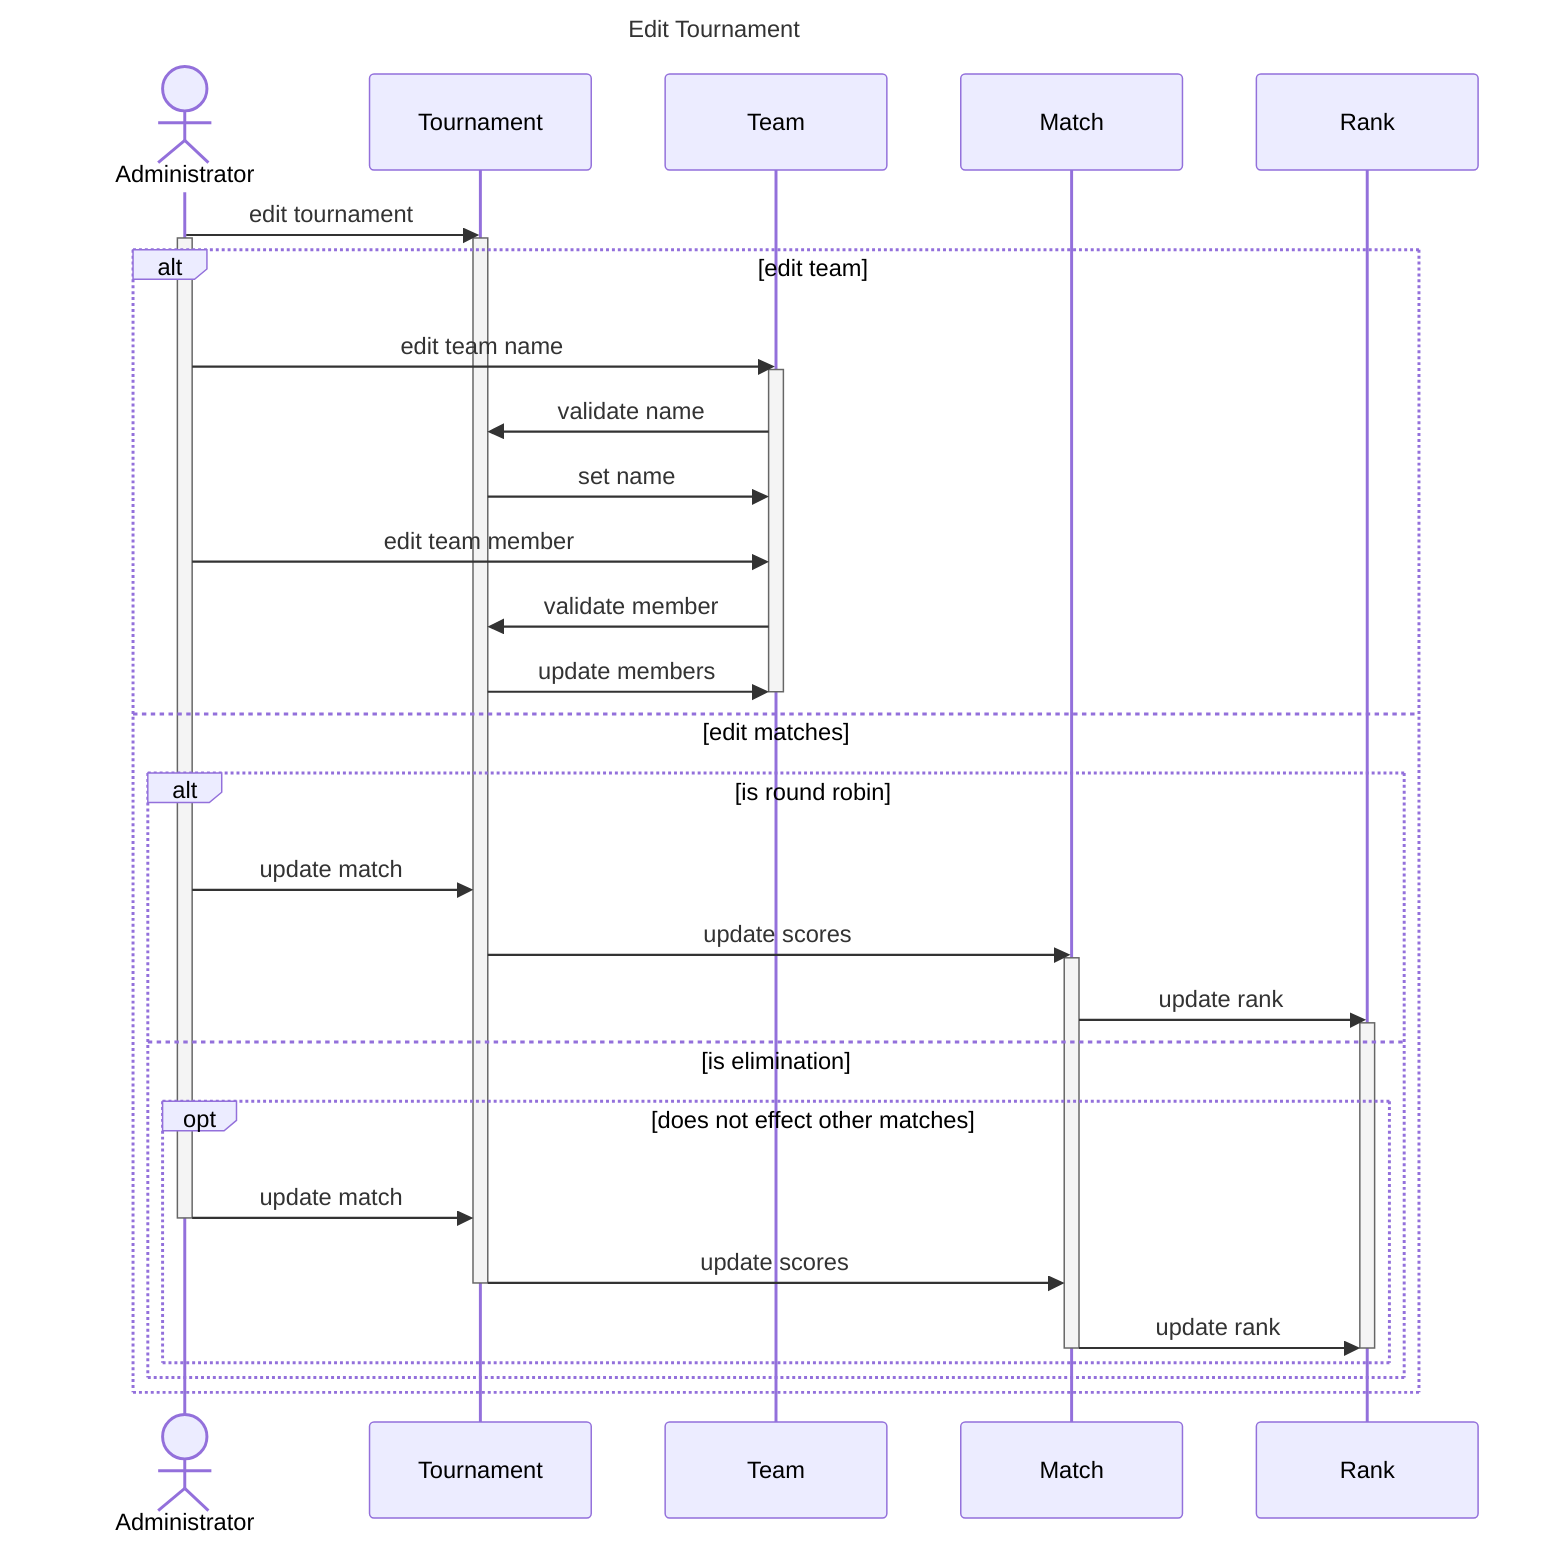 ---
title: Edit Tournament
---
sequenceDiagram
    actor admin as Administrator

    participant tournament as Tournament
    participant team as Team
    participant match as Match
    participant rank as Rank

    admin ->> tournament: edit tournament
    activate admin
    activate tournament
    alt edit team
        admin ->> team: edit team name
        activate team
        team ->> tournament: validate name
        tournament ->> team: set name

        admin ->> team: edit team member
        team ->> tournament: validate member
        tournament ->> team: update members
        deactivate team
    else edit matches
        alt is round robin
            admin ->> tournament: update match
            tournament ->> match: update scores
            activate match
            match ->> rank: update rank
            activate rank
        else is elimination
            opt does not effect other matches
                admin ->> tournament: update match
                deactivate admin
                tournament ->> match: update scores
                deactivate tournament
                match ->> rank: update rank
                deactivate match
                deactivate rank
            end
        end
    end